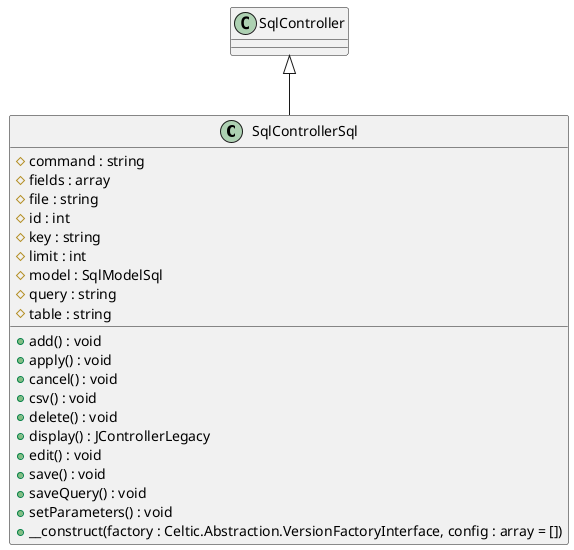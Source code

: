 @startuml
class SqlControllerSql {
    #command : string
    #fields : array
    #file : string
    #id : int
    #key : string
    #limit : int
    #model : SqlModelSql
    #query : string
    #table : string
    +add() : void
    +apply() : void
    +cancel() : void
    +csv() : void
    +delete() : void
    +display() : JControllerLegacy
    +edit() : void
    +save() : void
    +saveQuery() : void
    +setParameters() : void
    +__construct(factory : Celtic.Abstraction.VersionFactoryInterface, config : array = [])
}
class SqlControllerSql extends SqlController
@enduml
